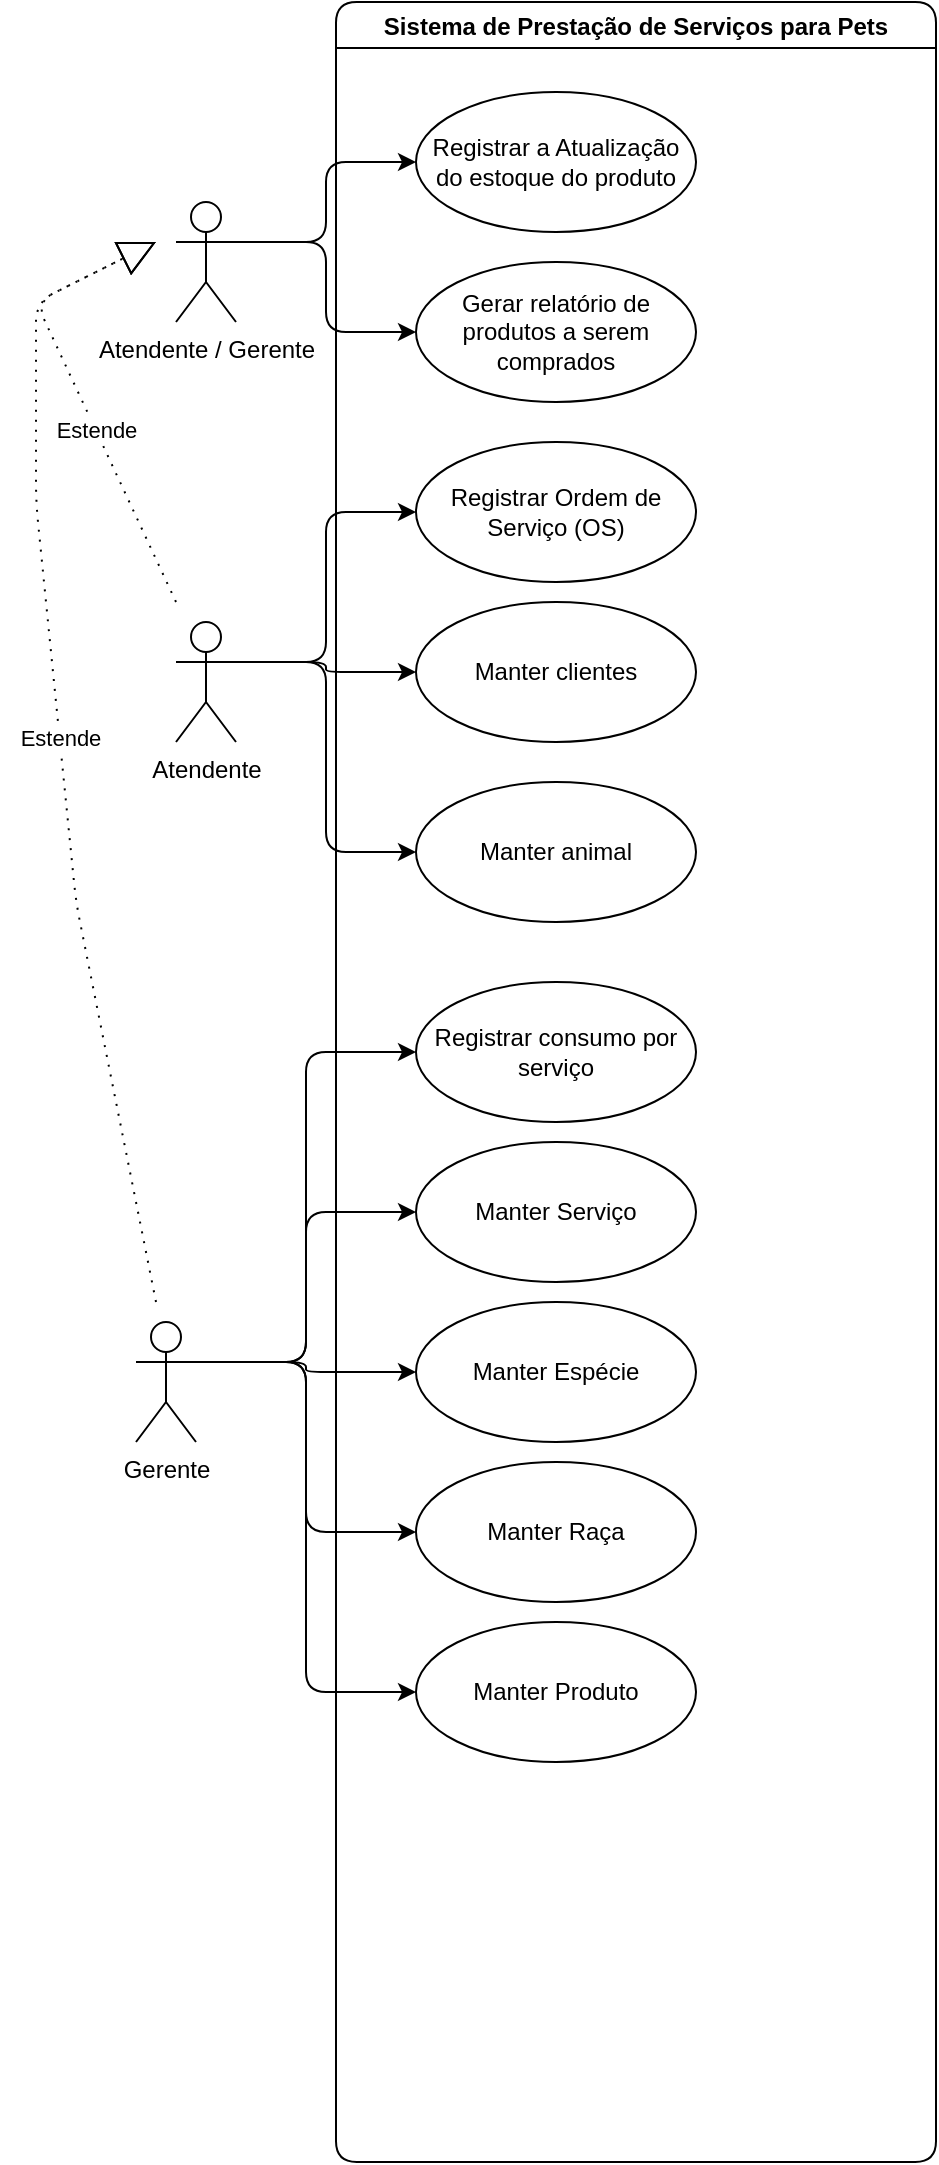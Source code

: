 <mxfile version="18.0.2" type="github">
  <diagram id="bTRfIFRihIKzvD858gBq" name="SPSP">
    <mxGraphModel dx="1903" dy="711" grid="1" gridSize="10" guides="1" tooltips="1" connect="1" arrows="1" fold="1" page="1" pageScale="1" pageWidth="827" pageHeight="1169" math="0" shadow="0">
      <root>
        <mxCell id="0" />
        <mxCell id="1" parent="0" />
        <mxCell id="z1uBE7QwBVL69BETw96W-24" style="edgeStyle=orthogonalEdgeStyle;curved=0;rounded=1;sketch=0;orthogonalLoop=1;jettySize=auto;html=1;exitX=1;exitY=0.333;exitDx=0;exitDy=0;exitPerimeter=0;entryX=0;entryY=0.5;entryDx=0;entryDy=0;" edge="1" parent="1" source="wS3j6SwrNlZnIO7xjSNi-1" target="z1uBE7QwBVL69BETw96W-2">
          <mxGeometry relative="1" as="geometry" />
        </mxCell>
        <mxCell id="z1uBE7QwBVL69BETw96W-25" style="edgeStyle=orthogonalEdgeStyle;curved=0;rounded=1;sketch=0;orthogonalLoop=1;jettySize=auto;html=1;exitX=1;exitY=0.333;exitDx=0;exitDy=0;exitPerimeter=0;entryX=0;entryY=0.5;entryDx=0;entryDy=0;" edge="1" parent="1" source="wS3j6SwrNlZnIO7xjSNi-1" target="wS3j6SwrNlZnIO7xjSNi-28">
          <mxGeometry relative="1" as="geometry" />
        </mxCell>
        <mxCell id="z1uBE7QwBVL69BETw96W-26" style="edgeStyle=orthogonalEdgeStyle;curved=0;rounded=1;sketch=0;orthogonalLoop=1;jettySize=auto;html=1;exitX=1;exitY=0.333;exitDx=0;exitDy=0;exitPerimeter=0;entryX=0;entryY=0.5;entryDx=0;entryDy=0;" edge="1" parent="1" source="wS3j6SwrNlZnIO7xjSNi-1" target="wS3j6SwrNlZnIO7xjSNi-27">
          <mxGeometry relative="1" as="geometry" />
        </mxCell>
        <mxCell id="wS3j6SwrNlZnIO7xjSNi-1" value="Atendente" style="shape=umlActor;verticalLabelPosition=bottom;verticalAlign=top;html=1;outlineConnect=0;rounded=1;" parent="1" vertex="1">
          <mxGeometry x="230" y="340" width="30" height="60" as="geometry" />
        </mxCell>
        <mxCell id="wS3j6SwrNlZnIO7xjSNi-2" value="Sistema de Prestação de Serviços para Pets" style="swimlane;rounded=1;" parent="1" vertex="1">
          <mxGeometry x="310" y="30" width="300" height="1080" as="geometry" />
        </mxCell>
        <mxCell id="wS3j6SwrNlZnIO7xjSNi-26" value="Registrar a Atualização do estoque do produto" style="ellipse;whiteSpace=wrap;html=1;rounded=1;" parent="wS3j6SwrNlZnIO7xjSNi-2" vertex="1">
          <mxGeometry x="40" y="45" width="140" height="70" as="geometry" />
        </mxCell>
        <mxCell id="wS3j6SwrNlZnIO7xjSNi-28" value="Manter clientes" style="ellipse;whiteSpace=wrap;html=1;rounded=1;" parent="wS3j6SwrNlZnIO7xjSNi-2" vertex="1">
          <mxGeometry x="40" y="300" width="140" height="70" as="geometry" />
        </mxCell>
        <mxCell id="wS3j6SwrNlZnIO7xjSNi-27" value="Manter animal" style="ellipse;whiteSpace=wrap;html=1;rounded=1;" parent="wS3j6SwrNlZnIO7xjSNi-2" vertex="1">
          <mxGeometry x="40" y="390" width="140" height="70" as="geometry" />
        </mxCell>
        <mxCell id="wS3j6SwrNlZnIO7xjSNi-32" value="Registrar consumo por serviço" style="ellipse;whiteSpace=wrap;html=1;rounded=1;" parent="wS3j6SwrNlZnIO7xjSNi-2" vertex="1">
          <mxGeometry x="40" y="490" width="140" height="70" as="geometry" />
        </mxCell>
        <mxCell id="z1uBE7QwBVL69BETw96W-2" value="Registrar Ordem de Serviço (OS)" style="ellipse;whiteSpace=wrap;html=1;rounded=1;shadow=0;" vertex="1" parent="wS3j6SwrNlZnIO7xjSNi-2">
          <mxGeometry x="40" y="220" width="140" height="70" as="geometry" />
        </mxCell>
        <mxCell id="z1uBE7QwBVL69BETw96W-8" value="Gerar relatório de produtos a serem comprados" style="ellipse;whiteSpace=wrap;html=1;rounded=1;shadow=0;" vertex="1" parent="wS3j6SwrNlZnIO7xjSNi-2">
          <mxGeometry x="40" y="130" width="140" height="70" as="geometry" />
        </mxCell>
        <mxCell id="z1uBE7QwBVL69BETw96W-15" value="Manter Serviço" style="ellipse;whiteSpace=wrap;html=1;rounded=1;shadow=0;" vertex="1" parent="wS3j6SwrNlZnIO7xjSNi-2">
          <mxGeometry x="40" y="570" width="140" height="70" as="geometry" />
        </mxCell>
        <mxCell id="z1uBE7QwBVL69BETw96W-17" value="Manter Espécie" style="ellipse;whiteSpace=wrap;html=1;rounded=1;shadow=0;" vertex="1" parent="wS3j6SwrNlZnIO7xjSNi-2">
          <mxGeometry x="40" y="650" width="140" height="70" as="geometry" />
        </mxCell>
        <mxCell id="z1uBE7QwBVL69BETw96W-20" value="Manter Raça" style="ellipse;whiteSpace=wrap;html=1;rounded=0;sketch=0;" vertex="1" parent="wS3j6SwrNlZnIO7xjSNi-2">
          <mxGeometry x="40" y="730" width="140" height="70" as="geometry" />
        </mxCell>
        <mxCell id="z1uBE7QwBVL69BETw96W-22" value="Manter Produto" style="ellipse;whiteSpace=wrap;html=1;rounded=0;sketch=0;" vertex="1" parent="wS3j6SwrNlZnIO7xjSNi-2">
          <mxGeometry x="40" y="810" width="140" height="70" as="geometry" />
        </mxCell>
        <mxCell id="z1uBE7QwBVL69BETw96W-27" style="edgeStyle=orthogonalEdgeStyle;curved=0;rounded=1;sketch=0;orthogonalLoop=1;jettySize=auto;html=1;exitX=1;exitY=0.333;exitDx=0;exitDy=0;exitPerimeter=0;entryX=0;entryY=0.5;entryDx=0;entryDy=0;" edge="1" parent="1" source="wS3j6SwrNlZnIO7xjSNi-18" target="wS3j6SwrNlZnIO7xjSNi-26">
          <mxGeometry relative="1" as="geometry" />
        </mxCell>
        <mxCell id="z1uBE7QwBVL69BETw96W-28" style="edgeStyle=orthogonalEdgeStyle;curved=0;rounded=1;sketch=0;orthogonalLoop=1;jettySize=auto;html=1;exitX=1;exitY=0.333;exitDx=0;exitDy=0;exitPerimeter=0;entryX=0;entryY=0.5;entryDx=0;entryDy=0;" edge="1" parent="1" source="wS3j6SwrNlZnIO7xjSNi-18" target="z1uBE7QwBVL69BETw96W-8">
          <mxGeometry relative="1" as="geometry" />
        </mxCell>
        <mxCell id="wS3j6SwrNlZnIO7xjSNi-18" value="Atendente / Gerente" style="shape=umlActor;verticalLabelPosition=bottom;verticalAlign=top;html=1;outlineConnect=0;rounded=1;" parent="1" vertex="1">
          <mxGeometry x="230" y="130" width="30" height="60" as="geometry" />
        </mxCell>
        <mxCell id="wS3j6SwrNlZnIO7xjSNi-25" value="Estende" style="endArrow=block;endSize=16;endFill=0;html=1;rounded=1;dashed=1;dashPattern=1 4;" parent="1" edge="1">
          <mxGeometry x="-0.183" width="160" relative="1" as="geometry">
            <mxPoint x="230" y="330" as="sourcePoint" />
            <mxPoint x="220" y="150" as="targetPoint" />
            <Array as="points">
              <mxPoint x="160" y="180" />
              <mxPoint x="180" y="170" />
            </Array>
            <mxPoint as="offset" />
          </mxGeometry>
        </mxCell>
        <mxCell id="z1uBE7QwBVL69BETw96W-11" style="edgeStyle=orthogonalEdgeStyle;rounded=1;orthogonalLoop=1;jettySize=auto;html=1;entryX=0;entryY=0.5;entryDx=0;entryDy=0;exitX=1;exitY=0.333;exitDx=0;exitDy=0;exitPerimeter=0;" edge="1" parent="1" source="wS3j6SwrNlZnIO7xjSNi-40" target="wS3j6SwrNlZnIO7xjSNi-32">
          <mxGeometry relative="1" as="geometry">
            <mxPoint x="260" y="530" as="sourcePoint" />
          </mxGeometry>
        </mxCell>
        <mxCell id="z1uBE7QwBVL69BETw96W-16" style="edgeStyle=orthogonalEdgeStyle;rounded=1;orthogonalLoop=1;jettySize=auto;html=1;entryX=0;entryY=0.5;entryDx=0;entryDy=0;exitX=1;exitY=0.333;exitDx=0;exitDy=0;exitPerimeter=0;" edge="1" parent="1" source="wS3j6SwrNlZnIO7xjSNi-40" target="z1uBE7QwBVL69BETw96W-15">
          <mxGeometry relative="1" as="geometry">
            <mxPoint x="260" y="520" as="sourcePoint" />
          </mxGeometry>
        </mxCell>
        <mxCell id="z1uBE7QwBVL69BETw96W-18" style="edgeStyle=orthogonalEdgeStyle;rounded=1;orthogonalLoop=1;jettySize=auto;html=1;entryX=0;entryY=0.5;entryDx=0;entryDy=0;exitX=1;exitY=0.333;exitDx=0;exitDy=0;exitPerimeter=0;" edge="1" parent="1" source="wS3j6SwrNlZnIO7xjSNi-40" target="z1uBE7QwBVL69BETw96W-17">
          <mxGeometry relative="1" as="geometry">
            <mxPoint x="260" y="580" as="sourcePoint" />
          </mxGeometry>
        </mxCell>
        <mxCell id="z1uBE7QwBVL69BETw96W-21" style="edgeStyle=orthogonalEdgeStyle;curved=0;rounded=1;sketch=0;orthogonalLoop=1;jettySize=auto;html=1;entryX=0;entryY=0.5;entryDx=0;entryDy=0;exitX=1;exitY=0.333;exitDx=0;exitDy=0;exitPerimeter=0;" edge="1" parent="1" source="wS3j6SwrNlZnIO7xjSNi-40" target="z1uBE7QwBVL69BETw96W-20">
          <mxGeometry relative="1" as="geometry">
            <mxPoint x="270" y="590" as="sourcePoint" />
          </mxGeometry>
        </mxCell>
        <mxCell id="z1uBE7QwBVL69BETw96W-23" style="edgeStyle=orthogonalEdgeStyle;curved=0;rounded=1;sketch=0;orthogonalLoop=1;jettySize=auto;html=1;entryX=0;entryY=0.5;entryDx=0;entryDy=0;exitX=1;exitY=0.333;exitDx=0;exitDy=0;exitPerimeter=0;" edge="1" parent="1" source="wS3j6SwrNlZnIO7xjSNi-40" target="z1uBE7QwBVL69BETw96W-22">
          <mxGeometry relative="1" as="geometry">
            <mxPoint x="270" y="540" as="sourcePoint" />
          </mxGeometry>
        </mxCell>
        <mxCell id="wS3j6SwrNlZnIO7xjSNi-40" value="Gerente" style="shape=umlActor;verticalLabelPosition=bottom;verticalAlign=top;html=1;rounded=1;shadow=0;" parent="1" vertex="1">
          <mxGeometry x="210" y="690" width="30" height="60" as="geometry" />
        </mxCell>
        <mxCell id="z1uBE7QwBVL69BETw96W-19" value="Estende" style="endArrow=block;endSize=16;endFill=0;html=1;rounded=1;sketch=0;curved=0;dashed=1;dashPattern=1 4;" edge="1" parent="1">
          <mxGeometry width="160" relative="1" as="geometry">
            <mxPoint x="220" y="680" as="sourcePoint" />
            <mxPoint x="220" y="150" as="targetPoint" />
            <Array as="points">
              <mxPoint x="180" y="480" />
              <mxPoint x="160" y="280" />
              <mxPoint x="160" y="180" />
            </Array>
          </mxGeometry>
        </mxCell>
      </root>
    </mxGraphModel>
  </diagram>
</mxfile>

